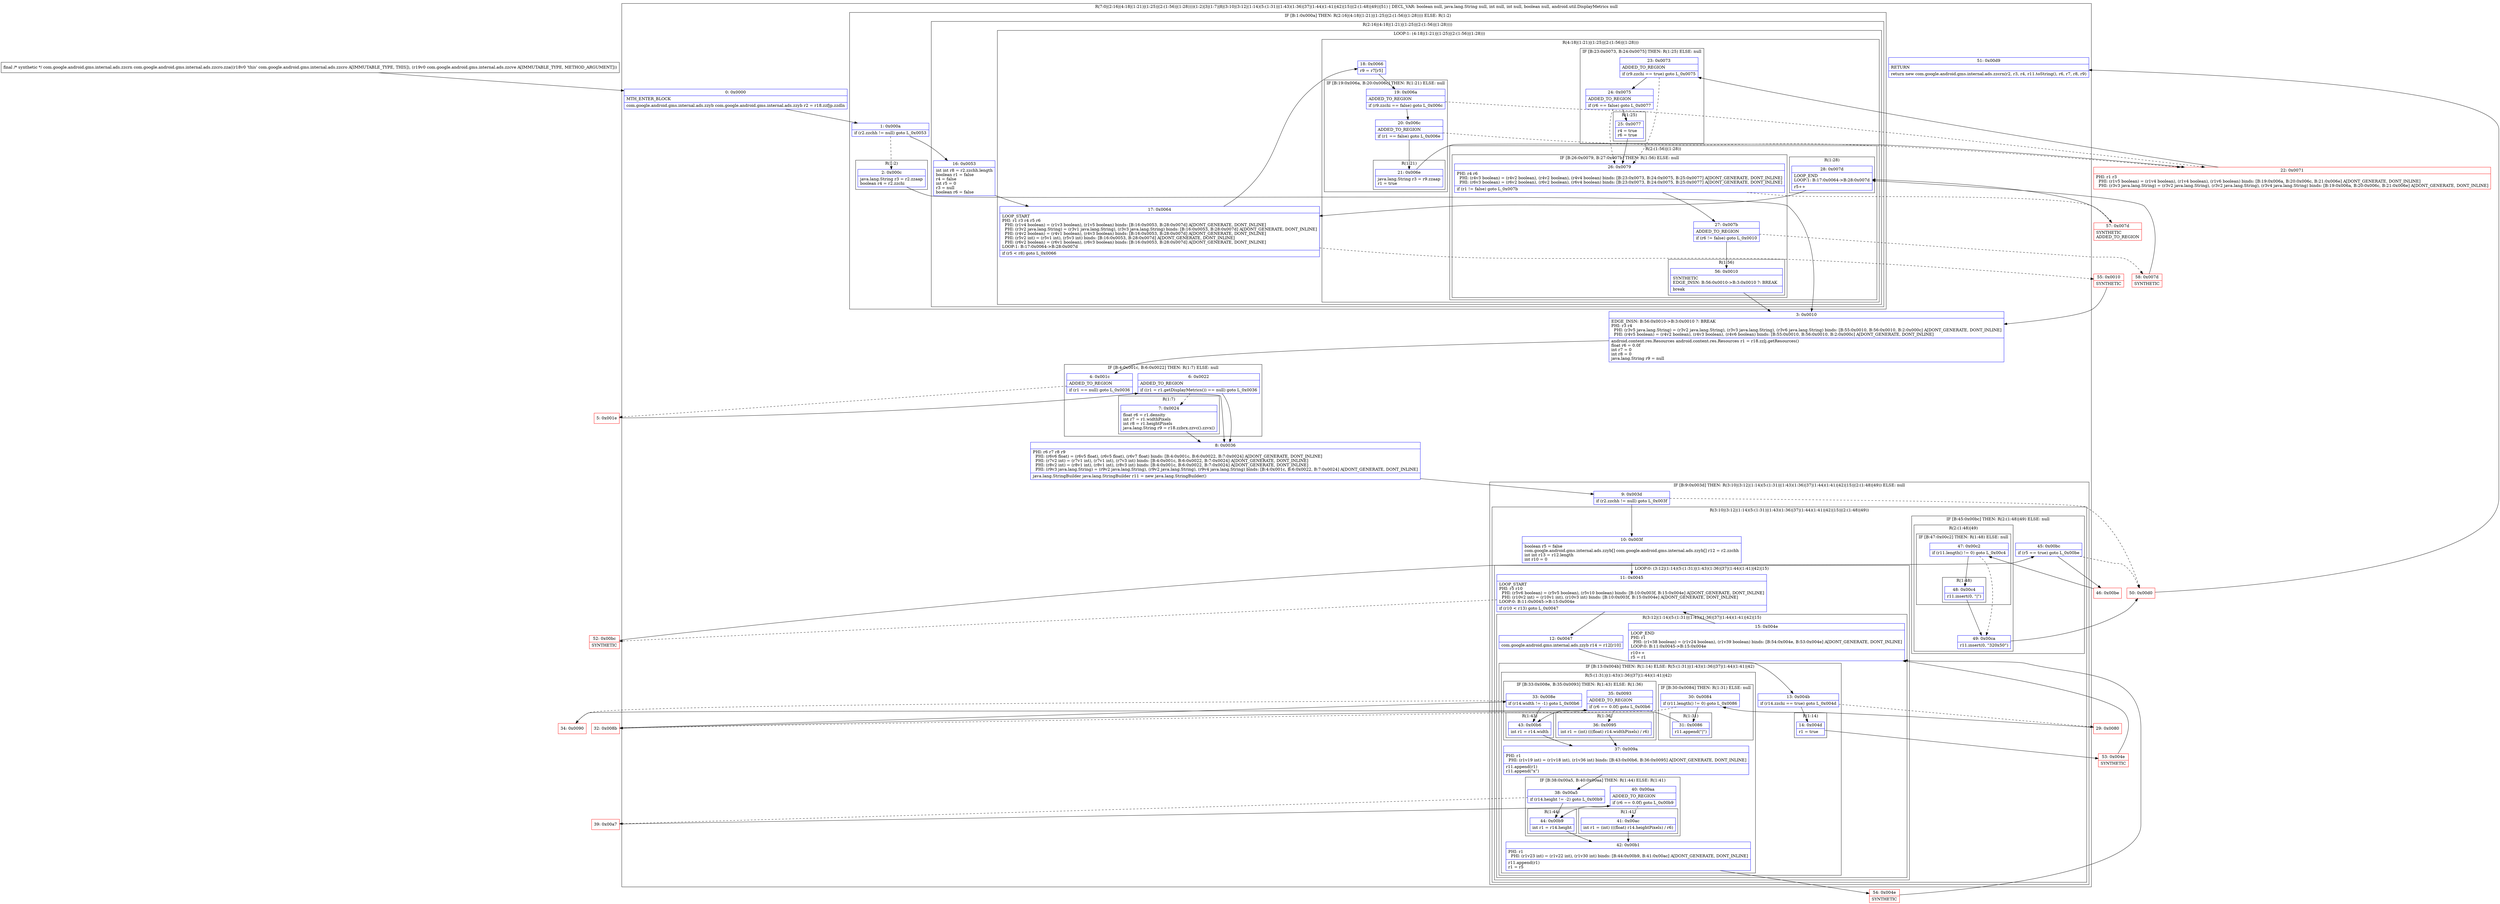 digraph "CFG forcom.google.android.gms.internal.ads.zzcro.zza(Lcom\/google\/android\/gms\/internal\/ads\/zzcve;)Lcom\/google\/android\/gms\/internal\/ads\/zzcrn;" {
subgraph cluster_Region_173768462 {
label = "R(7:0|(2:16|(4:18|(1:21)|(1:25)|(2:(1:56)|(1:28))))(1:2)|3|(1:7)|8|(3:10|(3:12|(1:14)(5:(1:31)|(1:43)(1:36)|37|(1:44)(1:41)|42)|15)|(2:(1:48)|49))|51) | DECL_VAR: boolean null, java.lang.String null, int null, int null, boolean null, android.util.DisplayMetrics null\l";
node [shape=record,color=blue];
Node_0 [shape=record,label="{0\:\ 0x0000|MTH_ENTER_BLOCK\l|com.google.android.gms.internal.ads.zzyb com.google.android.gms.internal.ads.zzyb r2 = r18.zzfjp.zzdln\l}"];
subgraph cluster_IfRegion_1662949715 {
label = "IF [B:1:0x000a] THEN: R(2:16|(4:18|(1:21)|(1:25)|(2:(1:56)|(1:28)))) ELSE: R(1:2)";
node [shape=record,color=blue];
Node_1 [shape=record,label="{1\:\ 0x000a|if (r2.zzchh != null) goto L_0x0053\l}"];
subgraph cluster_Region_457322939 {
label = "R(2:16|(4:18|(1:21)|(1:25)|(2:(1:56)|(1:28))))";
node [shape=record,color=blue];
Node_16 [shape=record,label="{16\:\ 0x0053|int int r8 = r2.zzchh.length\lboolean r1 = false\lr4 = false\lint r5 = 0\lr3 = null\lboolean r6 = false\l}"];
subgraph cluster_LoopRegion_393876074 {
label = "LOOP:1: (4:18|(1:21)|(1:25)|(2:(1:56)|(1:28)))";
node [shape=record,color=blue];
Node_17 [shape=record,label="{17\:\ 0x0064|LOOP_START\lPHI: r1 r3 r4 r5 r6 \l  PHI: (r1v4 boolean) = (r1v3 boolean), (r1v5 boolean) binds: [B:16:0x0053, B:28:0x007d] A[DONT_GENERATE, DONT_INLINE]\l  PHI: (r3v2 java.lang.String) = (r3v1 java.lang.String), (r3v3 java.lang.String) binds: [B:16:0x0053, B:28:0x007d] A[DONT_GENERATE, DONT_INLINE]\l  PHI: (r4v2 boolean) = (r4v1 boolean), (r4v3 boolean) binds: [B:16:0x0053, B:28:0x007d] A[DONT_GENERATE, DONT_INLINE]\l  PHI: (r5v2 int) = (r5v1 int), (r5v3 int) binds: [B:16:0x0053, B:28:0x007d] A[DONT_GENERATE, DONT_INLINE]\l  PHI: (r6v2 boolean) = (r6v1 boolean), (r6v3 boolean) binds: [B:16:0x0053, B:28:0x007d] A[DONT_GENERATE, DONT_INLINE]\lLOOP:1: B:17:0x0064\-\>B:28:0x007d\l|if (r5 \< r8) goto L_0x0066\l}"];
subgraph cluster_Region_550357655 {
label = "R(4:18|(1:21)|(1:25)|(2:(1:56)|(1:28)))";
node [shape=record,color=blue];
Node_18 [shape=record,label="{18\:\ 0x0066|r9 = r7[r5]\l}"];
subgraph cluster_IfRegion_539463009 {
label = "IF [B:19:0x006a, B:20:0x006c] THEN: R(1:21) ELSE: null";
node [shape=record,color=blue];
Node_19 [shape=record,label="{19\:\ 0x006a|ADDED_TO_REGION\l|if (r9.zzchi == false) goto L_0x006c\l}"];
Node_20 [shape=record,label="{20\:\ 0x006c|ADDED_TO_REGION\l|if (r1 == false) goto L_0x006e\l}"];
subgraph cluster_Region_1200216580 {
label = "R(1:21)";
node [shape=record,color=blue];
Node_21 [shape=record,label="{21\:\ 0x006e|java.lang.String r3 = r9.zzaap\lr1 = true\l}"];
}
}
subgraph cluster_IfRegion_536629433 {
label = "IF [B:23:0x0073, B:24:0x0075] THEN: R(1:25) ELSE: null";
node [shape=record,color=blue];
Node_23 [shape=record,label="{23\:\ 0x0073|ADDED_TO_REGION\l|if (r9.zzchi == true) goto L_0x0075\l}"];
Node_24 [shape=record,label="{24\:\ 0x0075|ADDED_TO_REGION\l|if (r6 == false) goto L_0x0077\l}"];
subgraph cluster_Region_689798218 {
label = "R(1:25)";
node [shape=record,color=blue];
Node_25 [shape=record,label="{25\:\ 0x0077|r4 = true\lr6 = true\l}"];
}
}
subgraph cluster_Region_1117265907 {
label = "R(2:(1:56)|(1:28))";
node [shape=record,color=blue];
subgraph cluster_IfRegion_64226002 {
label = "IF [B:26:0x0079, B:27:0x007b] THEN: R(1:56) ELSE: null";
node [shape=record,color=blue];
Node_26 [shape=record,label="{26\:\ 0x0079|PHI: r4 r6 \l  PHI: (r4v3 boolean) = (r4v2 boolean), (r4v2 boolean), (r4v4 boolean) binds: [B:23:0x0073, B:24:0x0075, B:25:0x0077] A[DONT_GENERATE, DONT_INLINE]\l  PHI: (r6v3 boolean) = (r6v2 boolean), (r6v2 boolean), (r6v4 boolean) binds: [B:23:0x0073, B:24:0x0075, B:25:0x0077] A[DONT_GENERATE, DONT_INLINE]\l|if (r1 != false) goto L_0x007b\l}"];
Node_27 [shape=record,label="{27\:\ 0x007b|ADDED_TO_REGION\l|if (r6 != false) goto L_0x0010\l}"];
subgraph cluster_Region_1165315808 {
label = "R(1:56)";
node [shape=record,color=blue];
Node_56 [shape=record,label="{56\:\ 0x0010|SYNTHETIC\lEDGE_INSN: B:56:0x0010\-\>B:3:0x0010 ?: BREAK  \l|break\l}"];
}
}
subgraph cluster_Region_1016924010 {
label = "R(1:28)";
node [shape=record,color=blue];
Node_28 [shape=record,label="{28\:\ 0x007d|LOOP_END\lLOOP:1: B:17:0x0064\-\>B:28:0x007d\l|r5++\l}"];
}
}
}
}
}
subgraph cluster_Region_201168530 {
label = "R(1:2)";
node [shape=record,color=blue];
Node_2 [shape=record,label="{2\:\ 0x000c|java.lang.String r3 = r2.zzaap\lboolean r4 = r2.zzchi\l}"];
}
}
Node_3 [shape=record,label="{3\:\ 0x0010|EDGE_INSN: B:56:0x0010\-\>B:3:0x0010 ?: BREAK  \lPHI: r3 r4 \l  PHI: (r3v5 java.lang.String) = (r3v2 java.lang.String), (r3v3 java.lang.String), (r3v6 java.lang.String) binds: [B:55:0x0010, B:56:0x0010, B:2:0x000c] A[DONT_GENERATE, DONT_INLINE]\l  PHI: (r4v5 boolean) = (r4v2 boolean), (r4v3 boolean), (r4v6 boolean) binds: [B:55:0x0010, B:56:0x0010, B:2:0x000c] A[DONT_GENERATE, DONT_INLINE]\l|android.content.res.Resources android.content.res.Resources r1 = r18.zzlj.getResources()\lfloat r6 = 0.0f\lint r7 = 0\lint r8 = 0\ljava.lang.String r9 = null\l}"];
subgraph cluster_IfRegion_1564577824 {
label = "IF [B:4:0x001c, B:6:0x0022] THEN: R(1:7) ELSE: null";
node [shape=record,color=blue];
Node_4 [shape=record,label="{4\:\ 0x001c|ADDED_TO_REGION\l|if (r1 == null) goto L_0x0036\l}"];
Node_6 [shape=record,label="{6\:\ 0x0022|ADDED_TO_REGION\l|if ((r1 = r1.getDisplayMetrics()) == null) goto L_0x0036\l}"];
subgraph cluster_Region_328622189 {
label = "R(1:7)";
node [shape=record,color=blue];
Node_7 [shape=record,label="{7\:\ 0x0024|float r6 = r1.density\lint r7 = r1.widthPixels\lint r8 = r1.heightPixels\ljava.lang.String r9 = r18.zzbrx.zzvc().zzvx()\l}"];
}
}
Node_8 [shape=record,label="{8\:\ 0x0036|PHI: r6 r7 r8 r9 \l  PHI: (r6v6 float) = (r6v5 float), (r6v5 float), (r6v7 float) binds: [B:4:0x001c, B:6:0x0022, B:7:0x0024] A[DONT_GENERATE, DONT_INLINE]\l  PHI: (r7v2 int) = (r7v1 int), (r7v1 int), (r7v3 int) binds: [B:4:0x001c, B:6:0x0022, B:7:0x0024] A[DONT_GENERATE, DONT_INLINE]\l  PHI: (r8v2 int) = (r8v1 int), (r8v1 int), (r8v3 int) binds: [B:4:0x001c, B:6:0x0022, B:7:0x0024] A[DONT_GENERATE, DONT_INLINE]\l  PHI: (r9v3 java.lang.String) = (r9v2 java.lang.String), (r9v2 java.lang.String), (r9v4 java.lang.String) binds: [B:4:0x001c, B:6:0x0022, B:7:0x0024] A[DONT_GENERATE, DONT_INLINE]\l|java.lang.StringBuilder java.lang.StringBuilder r11 = new java.lang.StringBuilder()\l}"];
subgraph cluster_IfRegion_1510947820 {
label = "IF [B:9:0x003d] THEN: R(3:10|(3:12|(1:14)(5:(1:31)|(1:43)(1:36)|37|(1:44)(1:41)|42)|15)|(2:(1:48)|49)) ELSE: null";
node [shape=record,color=blue];
Node_9 [shape=record,label="{9\:\ 0x003d|if (r2.zzchh != null) goto L_0x003f\l}"];
subgraph cluster_Region_1296885247 {
label = "R(3:10|(3:12|(1:14)(5:(1:31)|(1:43)(1:36)|37|(1:44)(1:41)|42)|15)|(2:(1:48)|49))";
node [shape=record,color=blue];
Node_10 [shape=record,label="{10\:\ 0x003f|boolean r5 = false\lcom.google.android.gms.internal.ads.zzyb[] com.google.android.gms.internal.ads.zzyb[] r12 = r2.zzchh\lint int r13 = r12.length\lint r10 = 0\l}"];
subgraph cluster_LoopRegion_878459178 {
label = "LOOP:0: (3:12|(1:14)(5:(1:31)|(1:43)(1:36)|37|(1:44)(1:41)|42)|15)";
node [shape=record,color=blue];
Node_11 [shape=record,label="{11\:\ 0x0045|LOOP_START\lPHI: r5 r10 \l  PHI: (r5v6 boolean) = (r5v5 boolean), (r5v10 boolean) binds: [B:10:0x003f, B:15:0x004e] A[DONT_GENERATE, DONT_INLINE]\l  PHI: (r10v2 int) = (r10v1 int), (r10v3 int) binds: [B:10:0x003f, B:15:0x004e] A[DONT_GENERATE, DONT_INLINE]\lLOOP:0: B:11:0x0045\-\>B:15:0x004e\l|if (r10 \< r13) goto L_0x0047\l}"];
subgraph cluster_Region_1546621329 {
label = "R(3:12|(1:14)(5:(1:31)|(1:43)(1:36)|37|(1:44)(1:41)|42)|15)";
node [shape=record,color=blue];
Node_12 [shape=record,label="{12\:\ 0x0047|com.google.android.gms.internal.ads.zzyb r14 = r12[r10]\l}"];
subgraph cluster_IfRegion_631855779 {
label = "IF [B:13:0x004b] THEN: R(1:14) ELSE: R(5:(1:31)|(1:43)(1:36)|37|(1:44)(1:41)|42)";
node [shape=record,color=blue];
Node_13 [shape=record,label="{13\:\ 0x004b|if (r14.zzchi == true) goto L_0x004d\l}"];
subgraph cluster_Region_708164579 {
label = "R(1:14)";
node [shape=record,color=blue];
Node_14 [shape=record,label="{14\:\ 0x004d|r1 = true\l}"];
}
subgraph cluster_Region_1932481595 {
label = "R(5:(1:31)|(1:43)(1:36)|37|(1:44)(1:41)|42)";
node [shape=record,color=blue];
subgraph cluster_IfRegion_685427409 {
label = "IF [B:30:0x0084] THEN: R(1:31) ELSE: null";
node [shape=record,color=blue];
Node_30 [shape=record,label="{30\:\ 0x0084|if (r11.length() != 0) goto L_0x0086\l}"];
subgraph cluster_Region_290781863 {
label = "R(1:31)";
node [shape=record,color=blue];
Node_31 [shape=record,label="{31\:\ 0x0086|r11.append(\"\|\")\l}"];
}
}
subgraph cluster_IfRegion_1206158114 {
label = "IF [B:33:0x008e, B:35:0x0093] THEN: R(1:43) ELSE: R(1:36)";
node [shape=record,color=blue];
Node_33 [shape=record,label="{33\:\ 0x008e|if (r14.width != \-1) goto L_0x00b6\l}"];
Node_35 [shape=record,label="{35\:\ 0x0093|ADDED_TO_REGION\l|if (r6 == 0.0f) goto L_0x00b6\l}"];
subgraph cluster_Region_95085726 {
label = "R(1:43)";
node [shape=record,color=blue];
Node_43 [shape=record,label="{43\:\ 0x00b6|int r1 = r14.width\l}"];
}
subgraph cluster_Region_987785983 {
label = "R(1:36)";
node [shape=record,color=blue];
Node_36 [shape=record,label="{36\:\ 0x0095|int r1 = (int) (((float) r14.widthPixels) \/ r6)\l}"];
}
}
Node_37 [shape=record,label="{37\:\ 0x009a|PHI: r1 \l  PHI: (r1v19 int) = (r1v18 int), (r1v36 int) binds: [B:43:0x00b6, B:36:0x0095] A[DONT_GENERATE, DONT_INLINE]\l|r11.append(r1)\lr11.append(\"x\")\l}"];
subgraph cluster_IfRegion_1810971923 {
label = "IF [B:38:0x00a5, B:40:0x00aa] THEN: R(1:44) ELSE: R(1:41)";
node [shape=record,color=blue];
Node_38 [shape=record,label="{38\:\ 0x00a5|if (r14.height != \-2) goto L_0x00b9\l}"];
Node_40 [shape=record,label="{40\:\ 0x00aa|ADDED_TO_REGION\l|if (r6 == 0.0f) goto L_0x00b9\l}"];
subgraph cluster_Region_2138392654 {
label = "R(1:44)";
node [shape=record,color=blue];
Node_44 [shape=record,label="{44\:\ 0x00b9|int r1 = r14.height\l}"];
}
subgraph cluster_Region_1262796040 {
label = "R(1:41)";
node [shape=record,color=blue];
Node_41 [shape=record,label="{41\:\ 0x00ac|int r1 = (int) (((float) r14.heightPixels) \/ r6)\l}"];
}
}
Node_42 [shape=record,label="{42\:\ 0x00b1|PHI: r1 \l  PHI: (r1v23 int) = (r1v22 int), (r1v30 int) binds: [B:44:0x00b9, B:41:0x00ac] A[DONT_GENERATE, DONT_INLINE]\l|r11.append(r1)\lr1 = r5\l}"];
}
}
Node_15 [shape=record,label="{15\:\ 0x004e|LOOP_END\lPHI: r1 \l  PHI: (r1v38 boolean) = (r1v24 boolean), (r1v39 boolean) binds: [B:54:0x004e, B:53:0x004e] A[DONT_GENERATE, DONT_INLINE]\lLOOP:0: B:11:0x0045\-\>B:15:0x004e\l|r10++\lr5 = r1\l}"];
}
}
subgraph cluster_IfRegion_703232508 {
label = "IF [B:45:0x00bc] THEN: R(2:(1:48)|49) ELSE: null";
node [shape=record,color=blue];
Node_45 [shape=record,label="{45\:\ 0x00bc|if (r5 == true) goto L_0x00be\l}"];
subgraph cluster_Region_1428724099 {
label = "R(2:(1:48)|49)";
node [shape=record,color=blue];
subgraph cluster_IfRegion_493689771 {
label = "IF [B:47:0x00c2] THEN: R(1:48) ELSE: null";
node [shape=record,color=blue];
Node_47 [shape=record,label="{47\:\ 0x00c2|if (r11.length() != 0) goto L_0x00c4\l}"];
subgraph cluster_Region_1671419541 {
label = "R(1:48)";
node [shape=record,color=blue];
Node_48 [shape=record,label="{48\:\ 0x00c4|r11.insert(0, \"\|\")\l}"];
}
}
Node_49 [shape=record,label="{49\:\ 0x00ca|r11.insert(0, \"320x50\")\l}"];
}
}
}
}
Node_51 [shape=record,label="{51\:\ 0x00d9|RETURN\l|return new com.google.android.gms.internal.ads.zzcrn(r2, r3, r4, r11.toString(), r6, r7, r8, r9)\l}"];
}
Node_5 [shape=record,color=red,label="{5\:\ 0x001e}"];
Node_22 [shape=record,color=red,label="{22\:\ 0x0071|PHI: r1 r3 \l  PHI: (r1v5 boolean) = (r1v4 boolean), (r1v4 boolean), (r1v6 boolean) binds: [B:19:0x006a, B:20:0x006c, B:21:0x006e] A[DONT_GENERATE, DONT_INLINE]\l  PHI: (r3v3 java.lang.String) = (r3v2 java.lang.String), (r3v2 java.lang.String), (r3v4 java.lang.String) binds: [B:19:0x006a, B:20:0x006c, B:21:0x006e] A[DONT_GENERATE, DONT_INLINE]\l}"];
Node_29 [shape=record,color=red,label="{29\:\ 0x0080}"];
Node_32 [shape=record,color=red,label="{32\:\ 0x008b}"];
Node_34 [shape=record,color=red,label="{34\:\ 0x0090}"];
Node_39 [shape=record,color=red,label="{39\:\ 0x00a7}"];
Node_46 [shape=record,color=red,label="{46\:\ 0x00be}"];
Node_50 [shape=record,color=red,label="{50\:\ 0x00d0}"];
Node_52 [shape=record,color=red,label="{52\:\ 0x00bc|SYNTHETIC\l}"];
Node_53 [shape=record,color=red,label="{53\:\ 0x004e|SYNTHETIC\l}"];
Node_54 [shape=record,color=red,label="{54\:\ 0x004e|SYNTHETIC\l}"];
Node_55 [shape=record,color=red,label="{55\:\ 0x0010|SYNTHETIC\l}"];
Node_57 [shape=record,color=red,label="{57\:\ 0x007d|SYNTHETIC\lADDED_TO_REGION\l}"];
Node_58 [shape=record,color=red,label="{58\:\ 0x007d|SYNTHETIC\l}"];
MethodNode[shape=record,label="{final \/* synthetic *\/ com.google.android.gms.internal.ads.zzcrn com.google.android.gms.internal.ads.zzcro.zza((r18v0 'this' com.google.android.gms.internal.ads.zzcro A[IMMUTABLE_TYPE, THIS]), (r19v0 com.google.android.gms.internal.ads.zzcve A[IMMUTABLE_TYPE, METHOD_ARGUMENT])) }"];
MethodNode -> Node_0;
Node_0 -> Node_1;
Node_1 -> Node_2[style=dashed];
Node_1 -> Node_16;
Node_16 -> Node_17;
Node_17 -> Node_18;
Node_17 -> Node_55[style=dashed];
Node_18 -> Node_19;
Node_19 -> Node_20;
Node_19 -> Node_22[style=dashed];
Node_20 -> Node_21;
Node_20 -> Node_22[style=dashed];
Node_21 -> Node_22;
Node_23 -> Node_24;
Node_23 -> Node_26[style=dashed];
Node_24 -> Node_25;
Node_24 -> Node_26[style=dashed];
Node_25 -> Node_26;
Node_26 -> Node_27;
Node_26 -> Node_57[style=dashed];
Node_27 -> Node_56;
Node_27 -> Node_58[style=dashed];
Node_56 -> Node_3;
Node_28 -> Node_17;
Node_2 -> Node_3;
Node_3 -> Node_4;
Node_4 -> Node_5[style=dashed];
Node_4 -> Node_8;
Node_6 -> Node_7[style=dashed];
Node_6 -> Node_8;
Node_7 -> Node_8;
Node_8 -> Node_9;
Node_9 -> Node_10;
Node_9 -> Node_50[style=dashed];
Node_10 -> Node_11;
Node_11 -> Node_12;
Node_11 -> Node_52[style=dashed];
Node_12 -> Node_13;
Node_13 -> Node_14;
Node_13 -> Node_29[style=dashed];
Node_14 -> Node_53;
Node_30 -> Node_31;
Node_30 -> Node_32[style=dashed];
Node_31 -> Node_32;
Node_33 -> Node_34[style=dashed];
Node_33 -> Node_43;
Node_35 -> Node_36[style=dashed];
Node_35 -> Node_43;
Node_43 -> Node_37;
Node_36 -> Node_37;
Node_37 -> Node_38;
Node_38 -> Node_39[style=dashed];
Node_38 -> Node_44;
Node_40 -> Node_41[style=dashed];
Node_40 -> Node_44;
Node_44 -> Node_42;
Node_41 -> Node_42;
Node_42 -> Node_54;
Node_15 -> Node_11;
Node_45 -> Node_46;
Node_45 -> Node_50[style=dashed];
Node_47 -> Node_48;
Node_47 -> Node_49[style=dashed];
Node_48 -> Node_49;
Node_49 -> Node_50;
Node_5 -> Node_6;
Node_22 -> Node_23;
Node_29 -> Node_30;
Node_32 -> Node_33;
Node_34 -> Node_35;
Node_39 -> Node_40;
Node_46 -> Node_47;
Node_50 -> Node_51;
Node_52 -> Node_45;
Node_53 -> Node_15;
Node_54 -> Node_15;
Node_55 -> Node_3;
Node_57 -> Node_28;
Node_58 -> Node_28;
}

